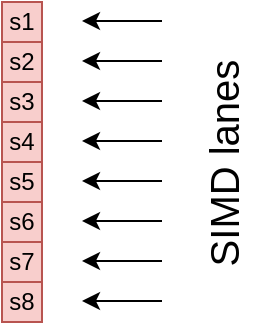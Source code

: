 <mxfile version="12.4.2" type="device" pages="1"><diagram id="3UnkxtOs3boBpicoZmpc" name="Page-1"><mxGraphModel dx="946" dy="680" grid="1" gridSize="10" guides="1" tooltips="1" connect="1" arrows="1" fold="1" page="1" pageScale="1" pageWidth="827" pageHeight="1169" math="0" shadow="0"><root><mxCell id="0"/><mxCell id="1" parent="0"/><mxCell id="WJ5h6knf_7WITAQ0zsnX-26" value="s2" style="rounded=0;whiteSpace=wrap;html=1;fillColor=#f8cecc;strokeColor=#b85450;direction=south;flipV=1;flipH=1;" vertex="1" parent="1"><mxGeometry x="150" y="120" width="20" height="20" as="geometry"/></mxCell><mxCell id="WJ5h6knf_7WITAQ0zsnX-25" value="s1" style="rounded=0;whiteSpace=wrap;html=1;fillColor=#f8cecc;strokeColor=#b85450;direction=south;flipV=1;flipH=1;" vertex="1" parent="1"><mxGeometry x="150" y="100" width="20" height="20" as="geometry"/></mxCell><mxCell id="WJ5h6knf_7WITAQ0zsnX-27" value="s3" style="rounded=0;whiteSpace=wrap;html=1;fillColor=#f8cecc;strokeColor=#b85450;direction=south;flipV=1;flipH=1;" vertex="1" parent="1"><mxGeometry x="150" y="140" width="20" height="20" as="geometry"/></mxCell><mxCell id="WJ5h6knf_7WITAQ0zsnX-28" value="s4" style="rounded=0;whiteSpace=wrap;html=1;fillColor=#f8cecc;strokeColor=#b85450;direction=south;flipV=1;flipH=1;" vertex="1" parent="1"><mxGeometry x="150" y="160" width="20" height="20" as="geometry"/></mxCell><mxCell id="WJ5h6knf_7WITAQ0zsnX-29" value="s5" style="rounded=0;whiteSpace=wrap;html=1;fillColor=#f8cecc;strokeColor=#b85450;direction=south;flipV=1;flipH=1;" vertex="1" parent="1"><mxGeometry x="150" y="180" width="20" height="20" as="geometry"/></mxCell><mxCell id="WJ5h6knf_7WITAQ0zsnX-30" value="s6" style="rounded=0;whiteSpace=wrap;html=1;fillColor=#f8cecc;strokeColor=#b85450;direction=south;flipV=1;flipH=1;" vertex="1" parent="1"><mxGeometry x="150" y="200" width="20" height="20" as="geometry"/></mxCell><mxCell id="WJ5h6knf_7WITAQ0zsnX-31" value="s7" style="rounded=0;whiteSpace=wrap;html=1;fillColor=#f8cecc;strokeColor=#b85450;direction=south;flipV=1;flipH=1;" vertex="1" parent="1"><mxGeometry x="150" y="220" width="20" height="20" as="geometry"/></mxCell><mxCell id="WJ5h6knf_7WITAQ0zsnX-32" value="s8" style="rounded=0;whiteSpace=wrap;html=1;fillColor=#f8cecc;strokeColor=#b85450;direction=south;flipV=1;flipH=1;" vertex="1" parent="1"><mxGeometry x="150" y="240" width="20" height="20" as="geometry"/></mxCell><mxCell id="WJ5h6knf_7WITAQ0zsnX-46" value="SIMD lanes" style="text;html=1;strokeColor=none;fillColor=none;align=center;verticalAlign=middle;whiteSpace=wrap;rounded=0;fontSize=20;direction=west;rotation=270;" vertex="1" parent="1"><mxGeometry x="200" y="163" width="120" height="35" as="geometry"/></mxCell><mxCell id="WJ5h6knf_7WITAQ0zsnX-47" value="" style="endArrow=classic;html=1;fontSize=20;" edge="1" parent="1"><mxGeometry width="50" height="50" relative="1" as="geometry"><mxPoint x="230" y="249.5" as="sourcePoint"/><mxPoint x="190" y="249.5" as="targetPoint"/></mxGeometry></mxCell><mxCell id="WJ5h6knf_7WITAQ0zsnX-48" value="" style="endArrow=classic;html=1;fontSize=20;" edge="1" parent="1"><mxGeometry width="50" height="50" relative="1" as="geometry"><mxPoint x="230" y="229.5" as="sourcePoint"/><mxPoint x="190" y="229.5" as="targetPoint"/></mxGeometry></mxCell><mxCell id="WJ5h6knf_7WITAQ0zsnX-49" value="" style="endArrow=classic;html=1;fontSize=20;" edge="1" parent="1"><mxGeometry width="50" height="50" relative="1" as="geometry"><mxPoint x="230" y="209.5" as="sourcePoint"/><mxPoint x="190" y="209.5" as="targetPoint"/></mxGeometry></mxCell><mxCell id="WJ5h6knf_7WITAQ0zsnX-50" value="" style="endArrow=classic;html=1;fontSize=20;" edge="1" parent="1"><mxGeometry width="50" height="50" relative="1" as="geometry"><mxPoint x="230" y="189.5" as="sourcePoint"/><mxPoint x="190" y="189.5" as="targetPoint"/></mxGeometry></mxCell><mxCell id="WJ5h6knf_7WITAQ0zsnX-51" value="" style="endArrow=classic;html=1;fontSize=20;" edge="1" parent="1"><mxGeometry width="50" height="50" relative="1" as="geometry"><mxPoint x="230" y="169.5" as="sourcePoint"/><mxPoint x="190" y="169.5" as="targetPoint"/></mxGeometry></mxCell><mxCell id="WJ5h6knf_7WITAQ0zsnX-52" value="" style="endArrow=classic;html=1;fontSize=20;" edge="1" parent="1"><mxGeometry width="50" height="50" relative="1" as="geometry"><mxPoint x="230" y="149.5" as="sourcePoint"/><mxPoint x="190" y="149.5" as="targetPoint"/></mxGeometry></mxCell><mxCell id="WJ5h6knf_7WITAQ0zsnX-53" value="" style="endArrow=classic;html=1;fontSize=20;" edge="1" parent="1"><mxGeometry width="50" height="50" relative="1" as="geometry"><mxPoint x="230" y="129.5" as="sourcePoint"/><mxPoint x="190" y="129.5" as="targetPoint"/></mxGeometry></mxCell><mxCell id="WJ5h6knf_7WITAQ0zsnX-54" value="" style="endArrow=classic;html=1;fontSize=20;" edge="1" parent="1"><mxGeometry width="50" height="50" relative="1" as="geometry"><mxPoint x="230" y="109.5" as="sourcePoint"/><mxPoint x="190" y="109.5" as="targetPoint"/></mxGeometry></mxCell></root></mxGraphModel></diagram></mxfile>
